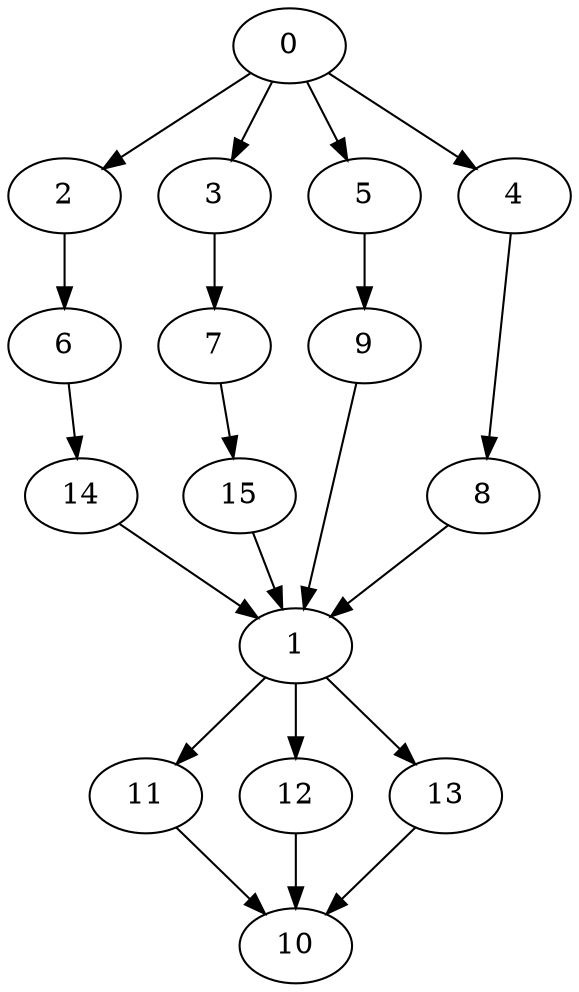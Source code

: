 digraph "SeriesParallel-MaxBf-5_Nodes_16_CCR_10.00_WeightType_Random#9_Homogeneous-2" {
0 [Weight=2];
2 [Weight=8];
3 [Weight=9];
6 [Weight=10];
5 [Weight=8];
4 [Weight=2];
7 [Weight=6];
8 [Weight=4];
9 [Weight=9];
14 [Weight=9];
15 [Weight=10];
1 [Weight=5];
11 [Weight=2];
12 [Weight=8];
13 [Weight=4];
10 [Weight=3];
0 -> 3 [Weight=41];
15 -> 1 [Weight=33];
9 -> 1 [Weight=74];
5 -> 9 [Weight=33];
3 -> 7 [Weight=41];
1 -> 13 [Weight=16];
4 -> 8 [Weight=33];
7 -> 15 [Weight=41];
13 -> 10 [Weight=49];
1 -> 11 [Weight=41];
2 -> 6 [Weight=49];
0 -> 5 [Weight=65];
1 -> 12 [Weight=33];
8 -> 1 [Weight=82];
14 -> 1 [Weight=74];
12 -> 10 [Weight=57];
11 -> 10 [Weight=74];
6 -> 14 [Weight=41];
0 -> 2 [Weight=33];
0 -> 4 [Weight=82];
}

